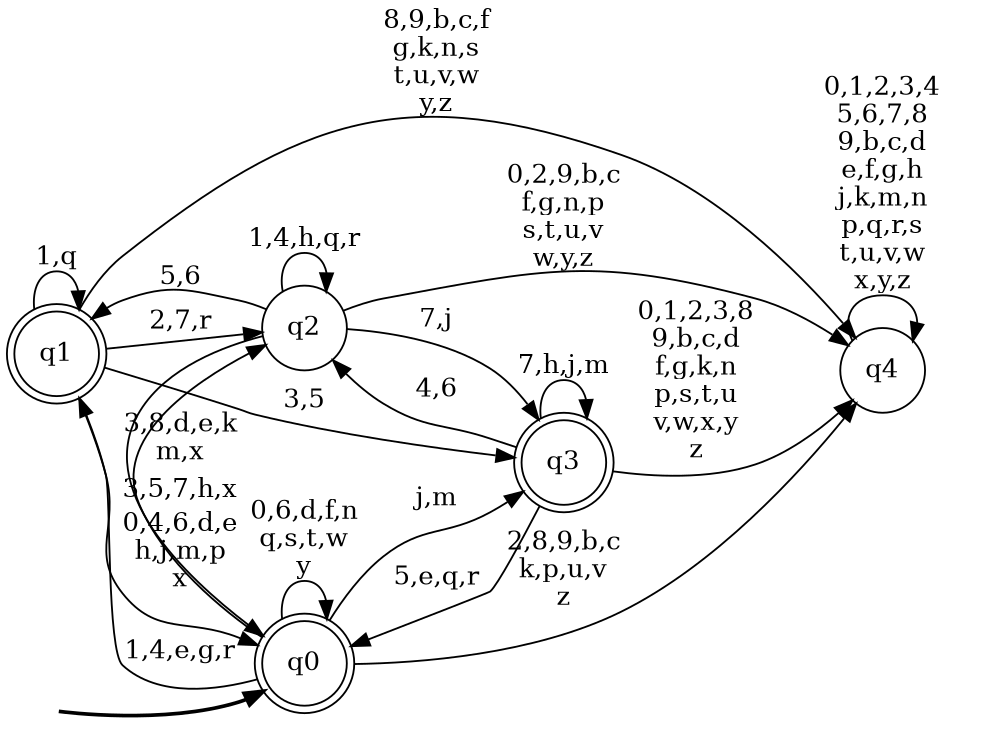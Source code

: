 digraph DFA {
__start0 [style = invis, shape = none, label = "", width = 0, height = 0];

rankdir=LR;
size="8,5";

s0 [style="rounded,filled", color="black", fillcolor="white" shape="doublecircle", label="q0"];
s1 [style="rounded,filled", color="black", fillcolor="white" shape="doublecircle", label="q1"];
s2 [style="filled", color="black", fillcolor="white" shape="circle", label="q2"];
s3 [style="rounded,filled", color="black", fillcolor="white" shape="doublecircle", label="q3"];
s4 [style="filled", color="black", fillcolor="white" shape="circle", label="q4"];
subgraph cluster_main { 
	graph [pad=".75", ranksep="0.15", nodesep="0.15"];
	 style=invis; 
	__start0 -> s0 [penwidth=2];
}
s0 -> s0 [label="0,6,d,f,n\nq,s,t,w\ny"];
s0 -> s1 [label="1,4,e,g,r"];
s0 -> s2 [label="3,5,7,h,x"];
s0 -> s3 [label="j,m"];
s0 -> s4 [label="2,8,9,b,c\nk,p,u,v\nz"];
s1 -> s0 [label="0,4,6,d,e\nh,j,m,p\nx"];
s1 -> s1 [label="1,q"];
s1 -> s2 [label="2,7,r"];
s1 -> s3 [label="3,5"];
s1 -> s4 [label="8,9,b,c,f\ng,k,n,s\nt,u,v,w\ny,z"];
s2 -> s0 [label="3,8,d,e,k\nm,x"];
s2 -> s1 [label="5,6"];
s2 -> s2 [label="1,4,h,q,r"];
s2 -> s3 [label="7,j"];
s2 -> s4 [label="0,2,9,b,c\nf,g,n,p\ns,t,u,v\nw,y,z"];
s3 -> s0 [label="5,e,q,r"];
s3 -> s2 [label="4,6"];
s3 -> s3 [label="7,h,j,m"];
s3 -> s4 [label="0,1,2,3,8\n9,b,c,d\nf,g,k,n\np,s,t,u\nv,w,x,y\nz"];
s4 -> s4 [label="0,1,2,3,4\n5,6,7,8\n9,b,c,d\ne,f,g,h\nj,k,m,n\np,q,r,s\nt,u,v,w\nx,y,z"];

}
